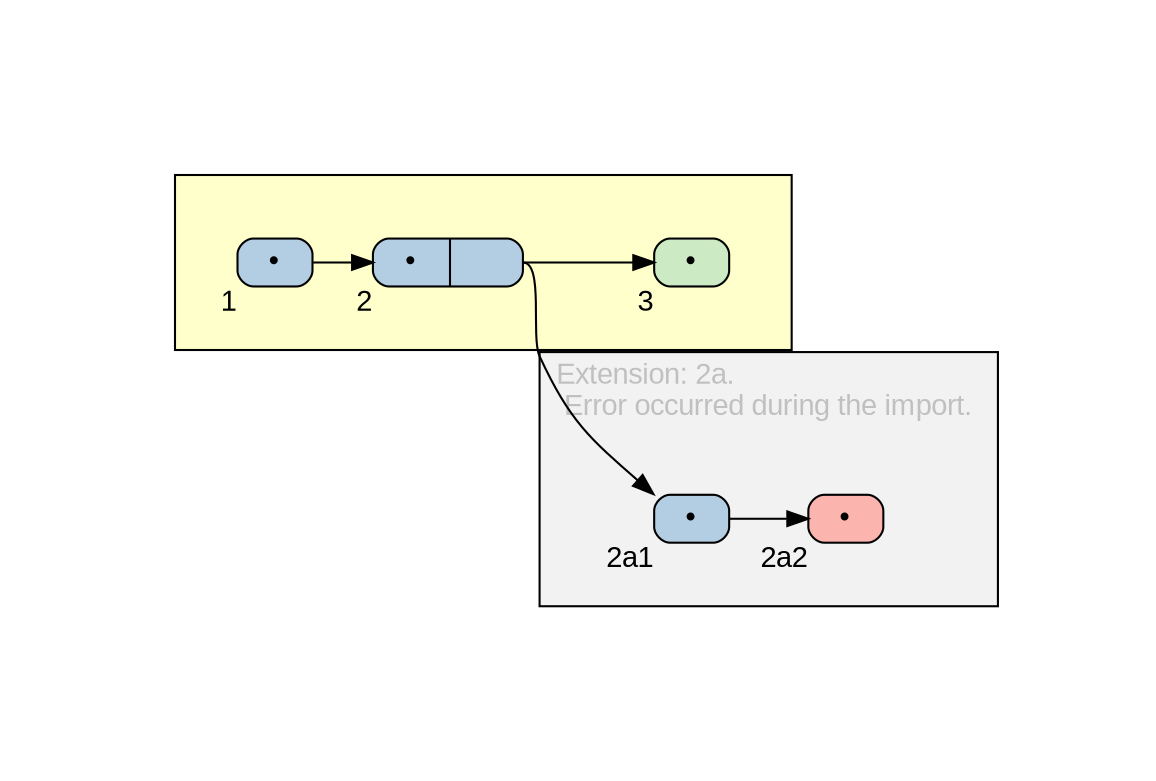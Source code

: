 digraph mygraph {
	rankdir="LR"
	fontcolor="gray"
	fontname="Arial"
	margin="1"
	dpi="62"
	node [
		shape="Mrecord",
		style="filled",
		label="",
		fontname="Arial",
		width="0.5",
		height="0.1",
		fillcolor="#b3cde3"
	]
	edge [
		fontname="Arial"
	]
	ranksep="0.4"
	nodesep="0.2"
	 labeljust="l"
	subgraph cluster_UC212 {
		bgcolor="#ffffcc"
		label=""
		margin="30"
		"UC2121" [xlabel="1", label="{<JMP>&bull;}", tooltip="Administrator chooses an option to import payments from the bank system.", width="0.5"]
		"UC2122" [xlabel="2", label="{<JMP>&bull;|<EXT>}", tooltip="System imports payment entries from the bank.", width="1.0"]
		"UC2123" [xlabel="3", fillcolor="#ccebc5", label="{<JMP>&bull;}", tooltip="System displays a list containing information about all imported admission fees.", width="0.5"]
	}
	subgraph cluster_UC2122a {
		label="Extension: 2a.\l Error occurred during the import. "
		bgcolor="#f2f2f2"
		fontcolor="gray"
		margin="30"
		"UC2122a1" [xlabel="2a1", label="{<JMP>&bull;}", tooltip="System displays error message with the detailed information concerning the source of the failure.", width="0.5"]
		"UC2122a2" [xlabel="2a2", fillcolor="#fbb4ae", label="{<JMP>&bull;}", tooltip="Use case finishes.", width="0.5"]
	}
	"UC2121":"JMP" -> "UC2122":"JMP" [URL="#UC212_1"]
	"UC2122":"EXT" -> "UC2123":"JMP" [URL="#UC212_2"]
	"UC2122":"EXT" -> "UC2122a1":"JMP" [URL="#UC212_2"]
	"UC2122a1":"JMP" -> "UC2122a2":"JMP" [URL="#UC212_2a1"]
}
